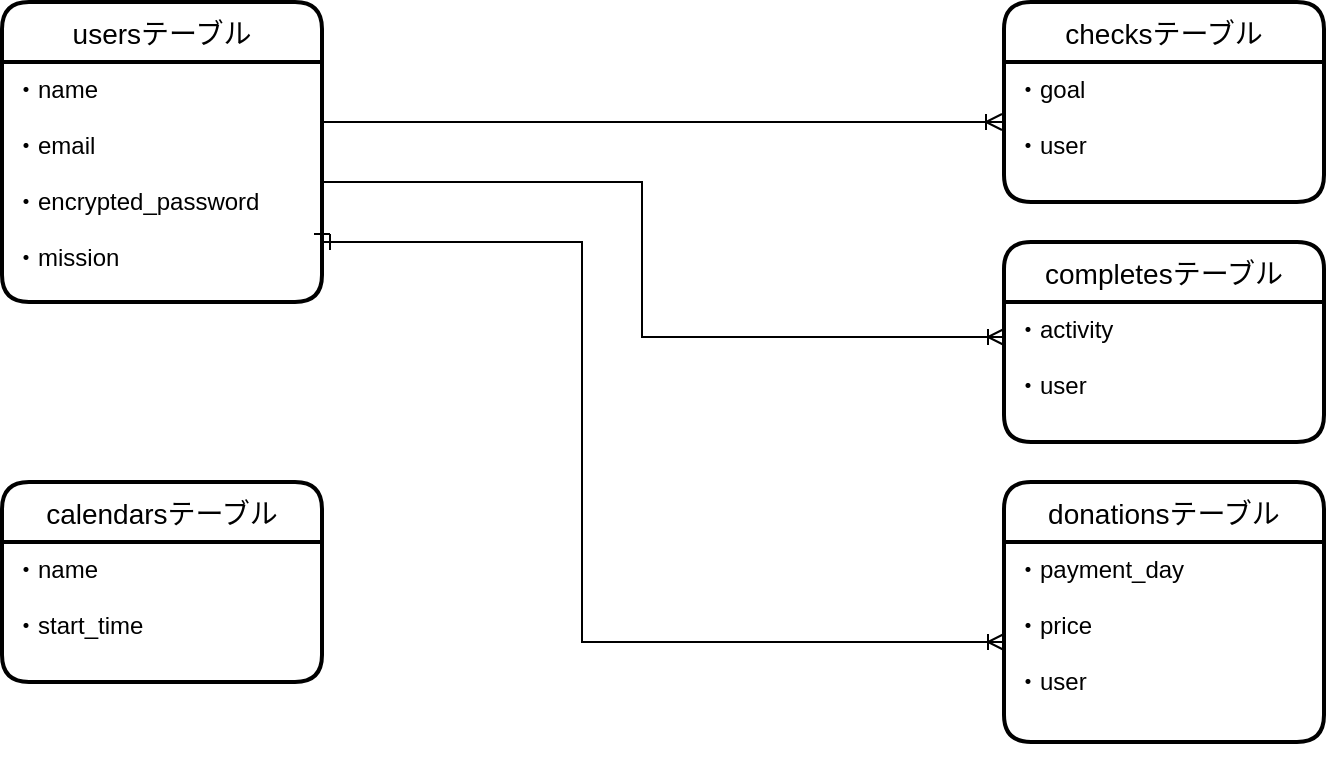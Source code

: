 <mxfile>
    <diagram id="LHVkz5kKADyv-YlKexoF" name="ページ1">
        <mxGraphModel dx="650" dy="680" grid="1" gridSize="10" guides="1" tooltips="1" connect="1" arrows="1" fold="1" page="1" pageScale="1" pageWidth="827" pageHeight="1169" math="0" shadow="0">
            <root>
                <mxCell id="0"/>
                <mxCell id="1" parent="0"/>
                <mxCell id="68" value="usersテーブル" style="swimlane;childLayout=stackLayout;horizontal=1;startSize=30;horizontalStack=0;rounded=1;fontSize=14;fontStyle=0;strokeWidth=2;resizeParent=0;resizeLast=1;shadow=0;dashed=0;align=center;" parent="1" vertex="1">
                    <mxGeometry x="40" y="40" width="160" height="150" as="geometry"/>
                </mxCell>
                <mxCell id="69" value="・name&#10;&#10;・email&#10;&#10;・encrypted_password&#10;&#10;・mission" style="align=left;strokeColor=none;fillColor=none;spacingLeft=4;fontSize=12;verticalAlign=top;resizable=0;rotatable=0;part=1;" parent="68" vertex="1">
                    <mxGeometry y="30" width="160" height="120" as="geometry"/>
                </mxCell>
                <mxCell id="70" value="checksテーブル" style="swimlane;childLayout=stackLayout;horizontal=1;startSize=30;horizontalStack=0;rounded=1;fontSize=14;fontStyle=0;strokeWidth=2;resizeParent=0;resizeLast=1;shadow=0;dashed=0;align=center;" parent="1" vertex="1">
                    <mxGeometry x="541" y="40" width="160" height="100" as="geometry"/>
                </mxCell>
                <mxCell id="71" value="・goal&#10;&#10;・user" style="align=left;strokeColor=none;fillColor=none;spacingLeft=4;fontSize=12;verticalAlign=top;resizable=0;rotatable=0;part=1;" parent="70" vertex="1">
                    <mxGeometry y="30" width="160" height="70" as="geometry"/>
                </mxCell>
                <mxCell id="72" style="edgeStyle=orthogonalEdgeStyle;rounded=0;orthogonalLoop=1;jettySize=auto;html=1;exitX=0.5;exitY=1;exitDx=0;exitDy=0;" parent="70" source="71" target="71" edge="1">
                    <mxGeometry relative="1" as="geometry"/>
                </mxCell>
                <mxCell id="73" style="edgeStyle=orthogonalEdgeStyle;rounded=0;orthogonalLoop=1;jettySize=auto;html=1;exitX=0.5;exitY=1;exitDx=0;exitDy=0;" parent="70" source="71" target="71" edge="1">
                    <mxGeometry relative="1" as="geometry"/>
                </mxCell>
                <mxCell id="82" value="calendarsテーブル" style="swimlane;childLayout=stackLayout;horizontal=1;startSize=30;horizontalStack=0;rounded=1;fontSize=14;fontStyle=0;strokeWidth=2;resizeParent=0;resizeLast=1;shadow=0;dashed=0;align=center;" parent="1" vertex="1">
                    <mxGeometry x="40" y="280" width="160" height="100" as="geometry"/>
                </mxCell>
                <mxCell id="83" value="・name&#10;&#10;・start_time" style="align=left;strokeColor=none;fillColor=none;spacingLeft=4;fontSize=12;verticalAlign=top;resizable=0;rotatable=0;part=1;" parent="82" vertex="1">
                    <mxGeometry y="30" width="160" height="70" as="geometry"/>
                </mxCell>
                <mxCell id="84" style="edgeStyle=orthogonalEdgeStyle;rounded=0;orthogonalLoop=1;jettySize=auto;html=1;exitX=0.5;exitY=1;exitDx=0;exitDy=0;" parent="82" source="83" target="83" edge="1">
                    <mxGeometry relative="1" as="geometry"/>
                </mxCell>
                <mxCell id="97" value="completesテーブル" style="swimlane;childLayout=stackLayout;horizontal=1;startSize=30;horizontalStack=0;rounded=1;fontSize=14;fontStyle=0;strokeWidth=2;resizeParent=0;resizeLast=1;shadow=0;dashed=0;align=center;" parent="1" vertex="1">
                    <mxGeometry x="541" y="160" width="160" height="100" as="geometry"/>
                </mxCell>
                <mxCell id="98" value="・activity&#10;&#10;・user" style="align=left;strokeColor=none;fillColor=none;spacingLeft=4;fontSize=12;verticalAlign=top;resizable=0;rotatable=0;part=1;" parent="97" vertex="1">
                    <mxGeometry y="30" width="160" height="70" as="geometry"/>
                </mxCell>
                <mxCell id="99" style="edgeStyle=orthogonalEdgeStyle;rounded=0;orthogonalLoop=1;jettySize=auto;html=1;exitX=0.5;exitY=1;exitDx=0;exitDy=0;" parent="97" source="98" target="98" edge="1">
                    <mxGeometry relative="1" as="geometry"/>
                </mxCell>
                <mxCell id="100" style="edgeStyle=orthogonalEdgeStyle;rounded=0;orthogonalLoop=1;jettySize=auto;html=1;exitX=0.5;exitY=1;exitDx=0;exitDy=0;" parent="97" source="98" target="98" edge="1">
                    <mxGeometry relative="1" as="geometry"/>
                </mxCell>
                <mxCell id="101" style="edgeStyle=orthogonalEdgeStyle;rounded=0;orthogonalLoop=1;jettySize=auto;html=1;exitX=1;exitY=0.75;exitDx=0;exitDy=0;entryX=0;entryY=0.25;entryDx=0;entryDy=0;startArrow=ERone;startFill=0;endArrow=ERoneToMany;endFill=0;" parent="1" source="69" target="98" edge="1">
                    <mxGeometry relative="1" as="geometry">
                        <Array as="points">
                            <mxPoint x="200" y="130"/>
                            <mxPoint x="360" y="130"/>
                            <mxPoint x="360" y="208"/>
                        </Array>
                    </mxGeometry>
                </mxCell>
                <mxCell id="102" value="donationsテーブル" style="swimlane;childLayout=stackLayout;horizontal=1;startSize=30;horizontalStack=0;rounded=1;fontSize=14;fontStyle=0;strokeWidth=2;resizeParent=0;resizeLast=1;shadow=0;dashed=0;align=center;" parent="1" vertex="1">
                    <mxGeometry x="541" y="280" width="160" height="130" as="geometry"/>
                </mxCell>
                <mxCell id="103" value="・payment_day&#10;&#10;・price&#10;&#10;・user" style="align=left;strokeColor=none;fillColor=none;spacingLeft=4;fontSize=12;verticalAlign=top;resizable=0;rotatable=0;part=1;" parent="102" vertex="1">
                    <mxGeometry y="30" width="160" height="100" as="geometry"/>
                </mxCell>
                <mxCell id="104" style="edgeStyle=orthogonalEdgeStyle;rounded=0;orthogonalLoop=1;jettySize=auto;html=1;exitX=0.5;exitY=1;exitDx=0;exitDy=0;" parent="102" source="103" target="103" edge="1">
                    <mxGeometry relative="1" as="geometry"/>
                </mxCell>
                <mxCell id="105" style="edgeStyle=orthogonalEdgeStyle;rounded=0;orthogonalLoop=1;jettySize=auto;html=1;exitX=0.5;exitY=1;exitDx=0;exitDy=0;" parent="102" source="103" target="103" edge="1">
                    <mxGeometry relative="1" as="geometry"/>
                </mxCell>
                <mxCell id="106" style="edgeStyle=orthogonalEdgeStyle;rounded=0;orthogonalLoop=1;jettySize=auto;html=1;exitX=1;exitY=0.75;exitDx=0;exitDy=0;entryX=0;entryY=0.5;entryDx=0;entryDy=0;startArrow=ERone;startFill=0;endArrow=ERoneToMany;endFill=0;" parent="1" source="69" target="103" edge="1">
                    <mxGeometry relative="1" as="geometry">
                        <Array as="points">
                            <mxPoint x="330" y="160"/>
                            <mxPoint x="330" y="360"/>
                        </Array>
                    </mxGeometry>
                </mxCell>
                <mxCell id="108" style="edgeStyle=orthogonalEdgeStyle;rounded=0;orthogonalLoop=1;jettySize=auto;html=1;exitX=1;exitY=0.25;exitDx=0;exitDy=0;endArrow=ERoneToMany;endFill=0;" edge="1" parent="1" source="69">
                    <mxGeometry relative="1" as="geometry">
                        <mxPoint x="540" y="100" as="targetPoint"/>
                    </mxGeometry>
                </mxCell>
            </root>
        </mxGraphModel>
    </diagram>
</mxfile>